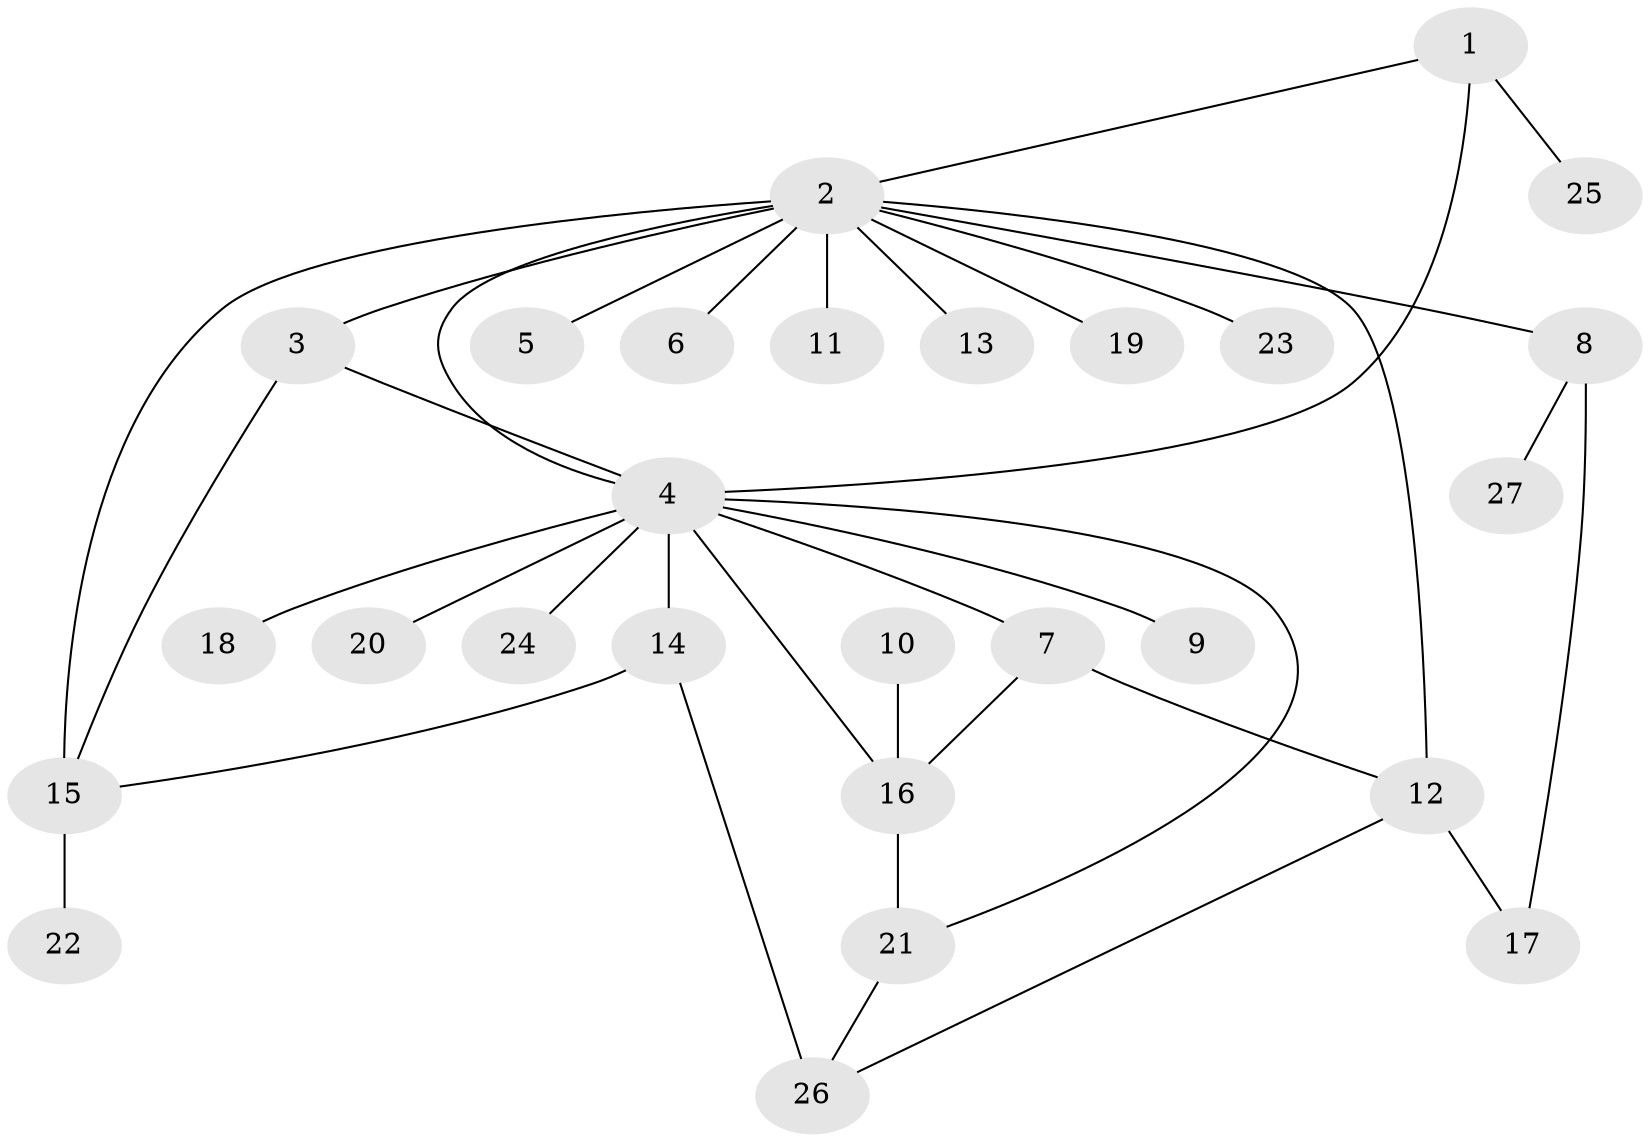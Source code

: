 // original degree distribution, {1: 0.5094339622641509, 3: 0.18867924528301888, 13: 0.018867924528301886, 15: 0.018867924528301886, 4: 0.03773584905660377, 5: 0.05660377358490566, 2: 0.1509433962264151, 6: 0.018867924528301886}
// Generated by graph-tools (version 1.1) at 2025/36/03/04/25 23:36:52]
// undirected, 27 vertices, 36 edges
graph export_dot {
  node [color=gray90,style=filled];
  1;
  2;
  3;
  4;
  5;
  6;
  7;
  8;
  9;
  10;
  11;
  12;
  13;
  14;
  15;
  16;
  17;
  18;
  19;
  20;
  21;
  22;
  23;
  24;
  25;
  26;
  27;
  1 -- 2 [weight=1.0];
  1 -- 4 [weight=1.0];
  1 -- 25 [weight=1.0];
  2 -- 3 [weight=1.0];
  2 -- 4 [weight=1.0];
  2 -- 5 [weight=1.0];
  2 -- 6 [weight=1.0];
  2 -- 8 [weight=1.0];
  2 -- 11 [weight=1.0];
  2 -- 12 [weight=1.0];
  2 -- 13 [weight=1.0];
  2 -- 15 [weight=2.0];
  2 -- 19 [weight=1.0];
  2 -- 23 [weight=1.0];
  3 -- 4 [weight=1.0];
  3 -- 15 [weight=1.0];
  4 -- 7 [weight=1.0];
  4 -- 9 [weight=1.0];
  4 -- 14 [weight=1.0];
  4 -- 16 [weight=1.0];
  4 -- 18 [weight=1.0];
  4 -- 20 [weight=1.0];
  4 -- 21 [weight=1.0];
  4 -- 24 [weight=1.0];
  7 -- 12 [weight=1.0];
  7 -- 16 [weight=1.0];
  8 -- 17 [weight=1.0];
  8 -- 27 [weight=1.0];
  10 -- 16 [weight=1.0];
  12 -- 17 [weight=1.0];
  12 -- 26 [weight=1.0];
  14 -- 15 [weight=1.0];
  14 -- 26 [weight=2.0];
  15 -- 22 [weight=1.0];
  16 -- 21 [weight=1.0];
  21 -- 26 [weight=1.0];
}

